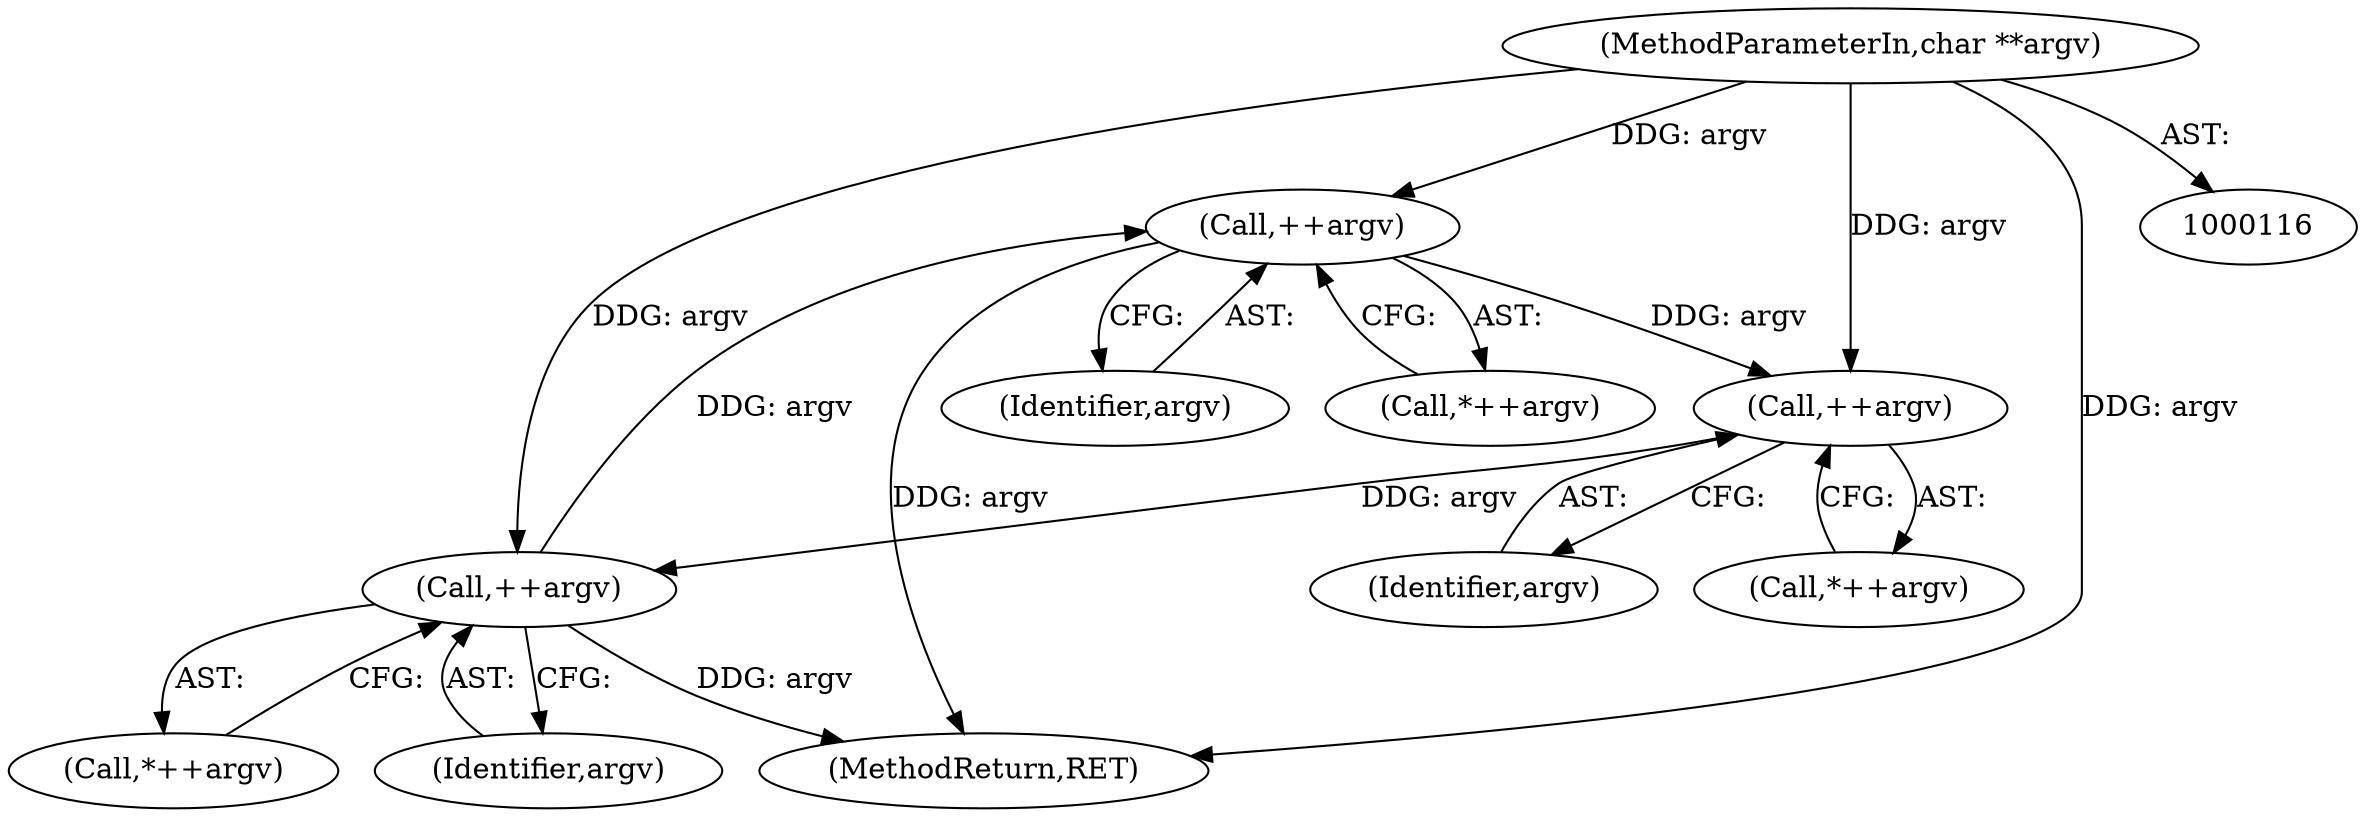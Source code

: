 digraph "0_Android_9d4853418ab2f754c2b63e091c29c5529b8b86ca_18@pointer" {
"1000118" [label="(MethodParameterIn,char **argv)"];
"1000177" [label="(Call,++argv)"];
"1000274" [label="(Call,++argv)"];
"1000280" [label="(Call,++argv)"];
"1000280" [label="(Call,++argv)"];
"1000279" [label="(Call,*++argv)"];
"1000275" [label="(Identifier,argv)"];
"1000274" [label="(Call,++argv)"];
"1000732" [label="(MethodReturn,RET)"];
"1000178" [label="(Identifier,argv)"];
"1000281" [label="(Identifier,argv)"];
"1000176" [label="(Call,*++argv)"];
"1000118" [label="(MethodParameterIn,char **argv)"];
"1000177" [label="(Call,++argv)"];
"1000273" [label="(Call,*++argv)"];
"1000118" -> "1000116"  [label="AST: "];
"1000118" -> "1000732"  [label="DDG: argv"];
"1000118" -> "1000177"  [label="DDG: argv"];
"1000118" -> "1000274"  [label="DDG: argv"];
"1000118" -> "1000280"  [label="DDG: argv"];
"1000177" -> "1000176"  [label="AST: "];
"1000177" -> "1000178"  [label="CFG: "];
"1000178" -> "1000177"  [label="AST: "];
"1000176" -> "1000177"  [label="CFG: "];
"1000177" -> "1000732"  [label="DDG: argv"];
"1000280" -> "1000177"  [label="DDG: argv"];
"1000177" -> "1000274"  [label="DDG: argv"];
"1000274" -> "1000273"  [label="AST: "];
"1000274" -> "1000275"  [label="CFG: "];
"1000275" -> "1000274"  [label="AST: "];
"1000273" -> "1000274"  [label="CFG: "];
"1000274" -> "1000280"  [label="DDG: argv"];
"1000280" -> "1000279"  [label="AST: "];
"1000280" -> "1000281"  [label="CFG: "];
"1000281" -> "1000280"  [label="AST: "];
"1000279" -> "1000280"  [label="CFG: "];
"1000280" -> "1000732"  [label="DDG: argv"];
}
